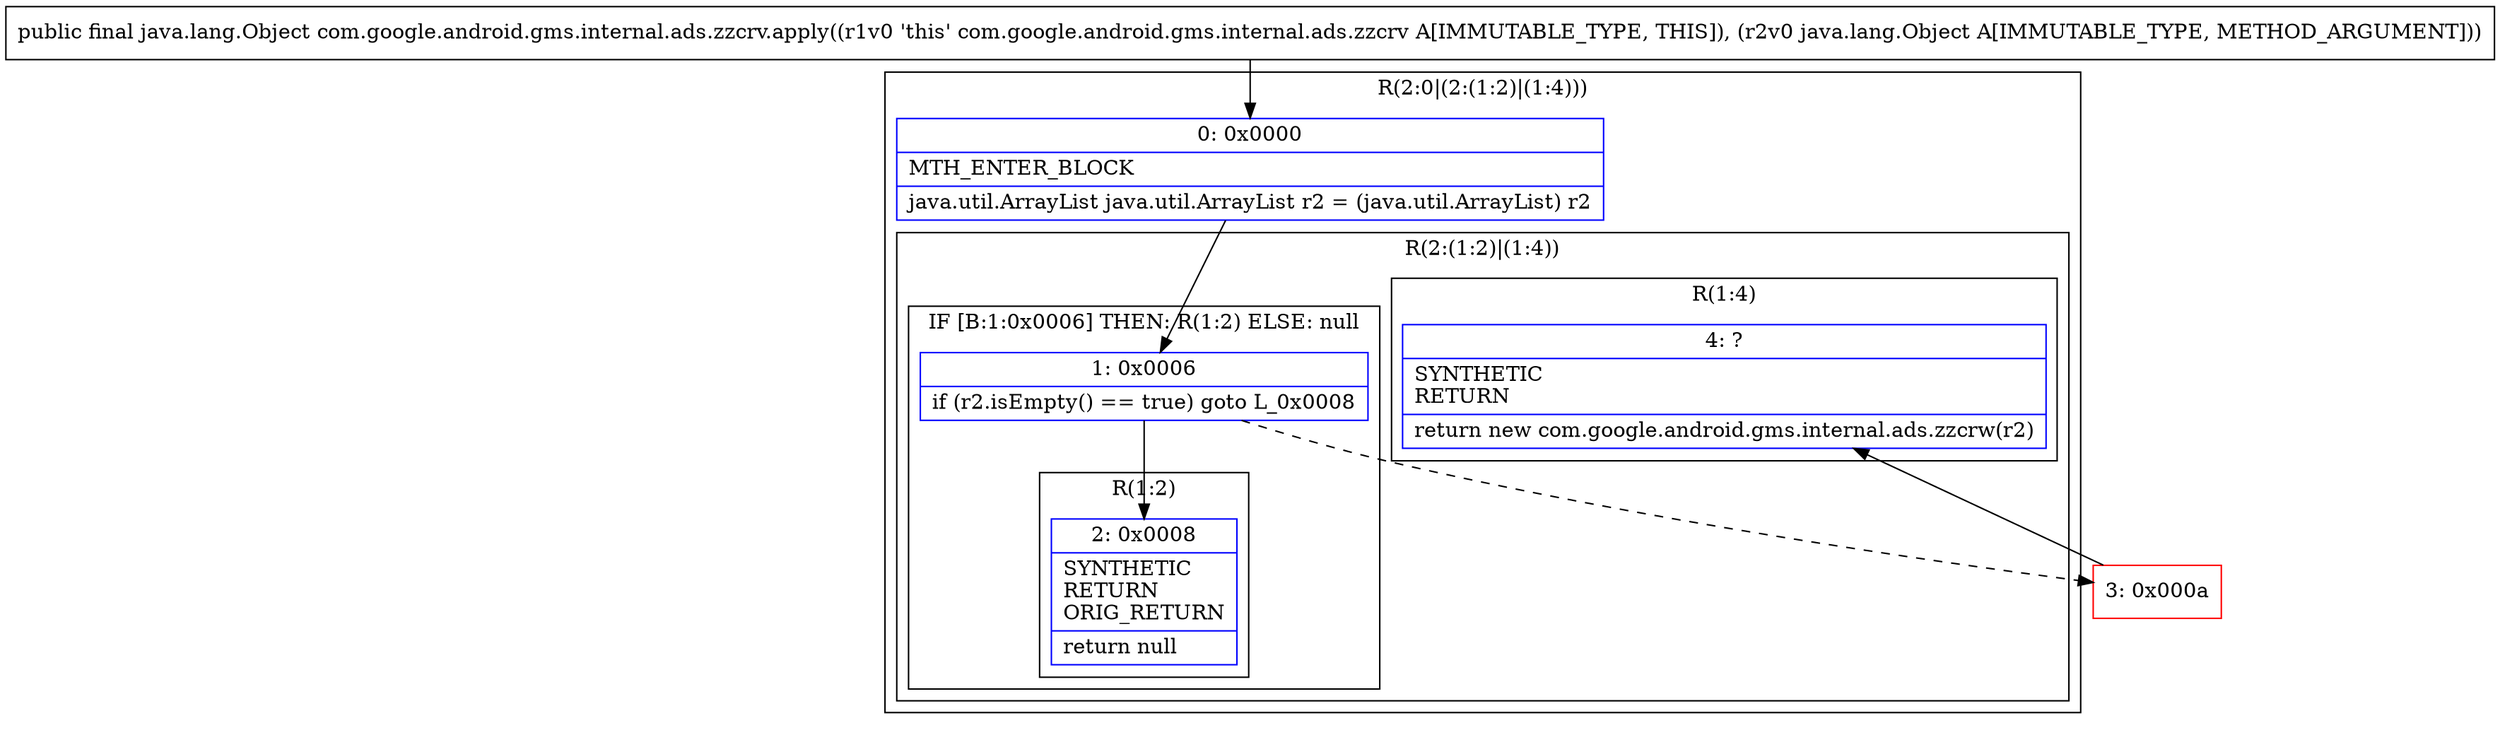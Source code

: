 digraph "CFG forcom.google.android.gms.internal.ads.zzcrv.apply(Ljava\/lang\/Object;)Ljava\/lang\/Object;" {
subgraph cluster_Region_1481719046 {
label = "R(2:0|(2:(1:2)|(1:4)))";
node [shape=record,color=blue];
Node_0 [shape=record,label="{0\:\ 0x0000|MTH_ENTER_BLOCK\l|java.util.ArrayList java.util.ArrayList r2 = (java.util.ArrayList) r2\l}"];
subgraph cluster_Region_459241303 {
label = "R(2:(1:2)|(1:4))";
node [shape=record,color=blue];
subgraph cluster_IfRegion_448697874 {
label = "IF [B:1:0x0006] THEN: R(1:2) ELSE: null";
node [shape=record,color=blue];
Node_1 [shape=record,label="{1\:\ 0x0006|if (r2.isEmpty() == true) goto L_0x0008\l}"];
subgraph cluster_Region_1106840713 {
label = "R(1:2)";
node [shape=record,color=blue];
Node_2 [shape=record,label="{2\:\ 0x0008|SYNTHETIC\lRETURN\lORIG_RETURN\l|return null\l}"];
}
}
subgraph cluster_Region_312024225 {
label = "R(1:4)";
node [shape=record,color=blue];
Node_4 [shape=record,label="{4\:\ ?|SYNTHETIC\lRETURN\l|return new com.google.android.gms.internal.ads.zzcrw(r2)\l}"];
}
}
}
Node_3 [shape=record,color=red,label="{3\:\ 0x000a}"];
MethodNode[shape=record,label="{public final java.lang.Object com.google.android.gms.internal.ads.zzcrv.apply((r1v0 'this' com.google.android.gms.internal.ads.zzcrv A[IMMUTABLE_TYPE, THIS]), (r2v0 java.lang.Object A[IMMUTABLE_TYPE, METHOD_ARGUMENT])) }"];
MethodNode -> Node_0;
Node_0 -> Node_1;
Node_1 -> Node_2;
Node_1 -> Node_3[style=dashed];
Node_3 -> Node_4;
}

